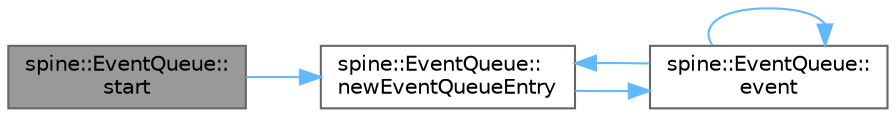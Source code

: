 digraph "spine::EventQueue::start"
{
 // LATEX_PDF_SIZE
  bgcolor="transparent";
  edge [fontname=Helvetica,fontsize=10,labelfontname=Helvetica,labelfontsize=10];
  node [fontname=Helvetica,fontsize=10,shape=box,height=0.2,width=0.4];
  rankdir="LR";
  Node1 [id="Node000001",label="spine::EventQueue::\lstart",height=0.2,width=0.4,color="gray40", fillcolor="grey60", style="filled", fontcolor="black",tooltip=" "];
  Node1 -> Node2 [id="edge5_Node000001_Node000002",color="steelblue1",style="solid",tooltip=" "];
  Node2 [id="Node000002",label="spine::EventQueue::\lnewEventQueueEntry",height=0.2,width=0.4,color="grey40", fillcolor="white", style="filled",URL="$classspine_1_1_event_queue.html#a0a145fae1dc4a07f408b378e5f997556",tooltip=" "];
  Node2 -> Node3 [id="edge6_Node000002_Node000003",color="steelblue1",style="solid",tooltip=" "];
  Node3 [id="Node000003",label="spine::EventQueue::\levent",height=0.2,width=0.4,color="grey40", fillcolor="white", style="filled",URL="$classspine_1_1_event_queue.html#a6cffe24c8c27c2eecfb5908d75f228c4",tooltip=" "];
  Node3 -> Node3 [id="edge7_Node000003_Node000003",color="steelblue1",style="solid",tooltip=" "];
  Node3 -> Node2 [id="edge8_Node000003_Node000002",color="steelblue1",style="solid",tooltip=" "];
}
